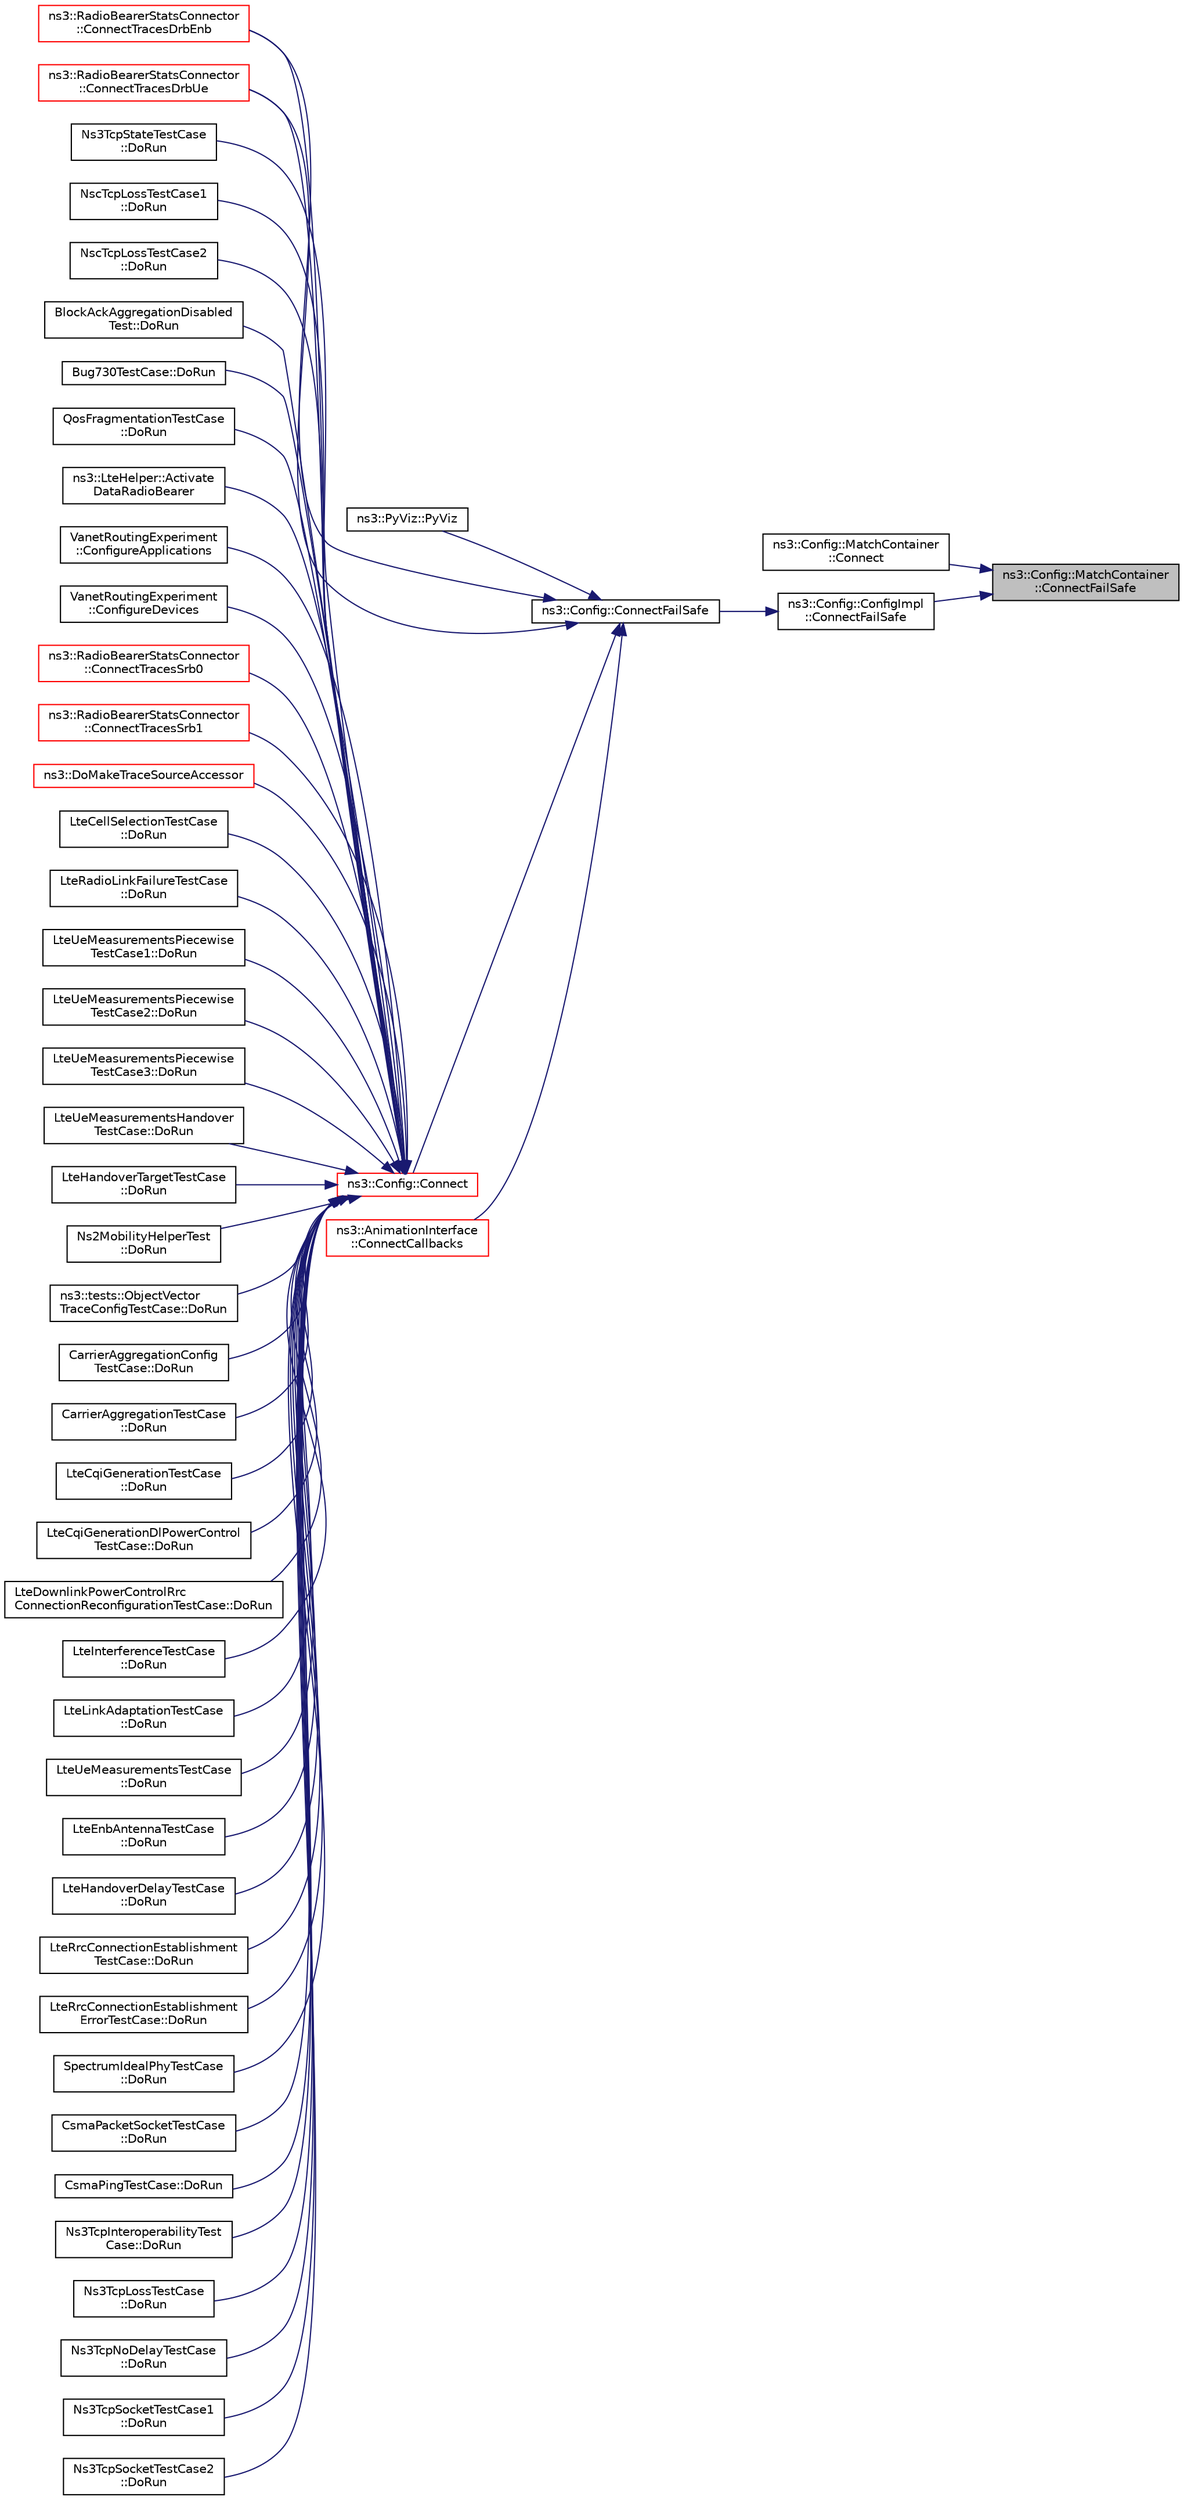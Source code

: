 digraph "ns3::Config::MatchContainer::ConnectFailSafe"
{
 // LATEX_PDF_SIZE
  edge [fontname="Helvetica",fontsize="10",labelfontname="Helvetica",labelfontsize="10"];
  node [fontname="Helvetica",fontsize="10",shape=record];
  rankdir="RL";
  Node1 [label="ns3::Config::MatchContainer\l::ConnectFailSafe",height=0.2,width=0.4,color="black", fillcolor="grey75", style="filled", fontcolor="black",tooltip="Connect the specified sink to all the objects stored in this container."];
  Node1 -> Node2 [dir="back",color="midnightblue",fontsize="10",style="solid",fontname="Helvetica"];
  Node2 [label="ns3::Config::MatchContainer\l::Connect",height=0.2,width=0.4,color="black", fillcolor="white", style="filled",URL="$classns3_1_1_config_1_1_match_container.html#a3faec88bf2938163282336eef46e21ee",tooltip=" "];
  Node1 -> Node3 [dir="back",color="midnightblue",fontsize="10",style="solid",fontname="Helvetica"];
  Node3 [label="ns3::Config::ConfigImpl\l::ConnectFailSafe",height=0.2,width=0.4,color="black", fillcolor="white", style="filled",URL="$classns3_1_1_config_1_1_config_impl.html#a5761c70117341e4ea296917bc095e6c0",tooltip="This function will attempt to find all trace sources which match the input path and will then connect..."];
  Node3 -> Node4 [dir="back",color="midnightblue",fontsize="10",style="solid",fontname="Helvetica"];
  Node4 [label="ns3::Config::ConnectFailSafe",height=0.2,width=0.4,color="black", fillcolor="white", style="filled",URL="$namespacens3_1_1_config.html#aad60d6903a15881b81e982ad5312114a",tooltip="This function will attempt to find all trace sources which match the input path and will then connect..."];
  Node4 -> Node5 [dir="back",color="midnightblue",fontsize="10",style="solid",fontname="Helvetica"];
  Node5 [label="ns3::PyViz::PyViz",height=0.2,width=0.4,color="black", fillcolor="white", style="filled",URL="$classns3_1_1_py_viz.html#ac8be400fd6c2f4054885d6b5a6015b81",tooltip=" "];
  Node4 -> Node6 [dir="back",color="midnightblue",fontsize="10",style="solid",fontname="Helvetica"];
  Node6 [label="ns3::Config::Connect",height=0.2,width=0.4,color="red", fillcolor="white", style="filled",URL="$group__config.html#ga4014f151241cd0939b6cb64409605736",tooltip=" "];
  Node6 -> Node7 [dir="back",color="midnightblue",fontsize="10",style="solid",fontname="Helvetica"];
  Node7 [label="ns3::LteHelper::Activate\lDataRadioBearer",height=0.2,width=0.4,color="black", fillcolor="white", style="filled",URL="$classns3_1_1_lte_helper.html#a93de068f676cc2ad235df74d23ecb54e",tooltip="Activate a Data Radio Bearer on a UE device (for LTE-only simulation)."];
  Node6 -> Node8 [dir="back",color="midnightblue",fontsize="10",style="solid",fontname="Helvetica"];
  Node8 [label="VanetRoutingExperiment\l::ConfigureApplications",height=0.2,width=0.4,color="black", fillcolor="white", style="filled",URL="$class_vanet_routing_experiment.html#ac9ec4394e60b165e355ddbe1eecc78fd",tooltip="Configure applications."];
  Node6 -> Node9 [dir="back",color="midnightblue",fontsize="10",style="solid",fontname="Helvetica"];
  Node9 [label="VanetRoutingExperiment\l::ConfigureDevices",height=0.2,width=0.4,color="black", fillcolor="white", style="filled",URL="$class_vanet_routing_experiment.html#a8a87095bf48ff559d8d4e82215ea996c",tooltip="Configure devices."];
  Node6 -> Node10 [dir="back",color="midnightblue",fontsize="10",style="solid",fontname="Helvetica"];
  Node10 [label="ns3::RadioBearerStatsConnector\l::ConnectTracesDrbEnb",height=0.2,width=0.4,color="red", fillcolor="white", style="filled",URL="$classns3_1_1_radio_bearer_stats_connector.html#a11712a16157f220f33b95e1c4f0aa952",tooltip="Connects DRB trace sources at eNB to RLC and PDCP calculators."];
  Node6 -> Node48 [dir="back",color="midnightblue",fontsize="10",style="solid",fontname="Helvetica"];
  Node48 [label="ns3::RadioBearerStatsConnector\l::ConnectTracesDrbUe",height=0.2,width=0.4,color="red", fillcolor="white", style="filled",URL="$classns3_1_1_radio_bearer_stats_connector.html#ac8e0bc40893582ac58be5df599ffb539",tooltip="Connects DRB trace sources at UE to RLC and PDCP calculators."];
  Node6 -> Node50 [dir="back",color="midnightblue",fontsize="10",style="solid",fontname="Helvetica"];
  Node50 [label="ns3::RadioBearerStatsConnector\l::ConnectTracesSrb0",height=0.2,width=0.4,color="red", fillcolor="white", style="filled",URL="$classns3_1_1_radio_bearer_stats_connector.html#a1f6fbe1bdc86f1a2e08403c0b72ba538",tooltip="Connects SRB0 trace sources at UE and eNB to RLC and PDCP calculators."];
  Node6 -> Node52 [dir="back",color="midnightblue",fontsize="10",style="solid",fontname="Helvetica"];
  Node52 [label="ns3::RadioBearerStatsConnector\l::ConnectTracesSrb1",height=0.2,width=0.4,color="red", fillcolor="white", style="filled",URL="$classns3_1_1_radio_bearer_stats_connector.html#a36eaa4656a7636f47d5023ead3574f76",tooltip="Connects SRB1 trace sources at UE and eNB to RLC and PDCP calculators."];
  Node6 -> Node54 [dir="back",color="midnightblue",fontsize="10",style="solid",fontname="Helvetica"];
  Node54 [label="ns3::DoMakeTraceSourceAccessor",height=0.2,width=0.4,color="red", fillcolor="white", style="filled",URL="$group__tracing.html#ga58e9c4db480094cef0bb8d87118146e5",tooltip="MakeTraceSourceAccessor() implementation."];
  Node6 -> Node196 [dir="back",color="midnightblue",fontsize="10",style="solid",fontname="Helvetica"];
  Node196 [label="LteCellSelectionTestCase\l::DoRun",height=0.2,width=0.4,color="black", fillcolor="white", style="filled",URL="$class_lte_cell_selection_test_case.html#a2ad9dadf26f7beb5d3ed1c6dfbcef90a",tooltip="Setup the simulation according to the configuration set by the class constructor, run it,..."];
  Node6 -> Node19 [dir="back",color="midnightblue",fontsize="10",style="solid",fontname="Helvetica"];
  Node19 [label="LteRadioLinkFailureTestCase\l::DoRun",height=0.2,width=0.4,color="black", fillcolor="white", style="filled",URL="$class_lte_radio_link_failure_test_case.html#ae7e2b1f96fbb5c77477c9b5b5905f347",tooltip="Setup the simulation according to the configuration set by the class constructor, run it,..."];
  Node6 -> Node197 [dir="back",color="midnightblue",fontsize="10",style="solid",fontname="Helvetica"];
  Node197 [label="LteUeMeasurementsPiecewise\lTestCase1::DoRun",height=0.2,width=0.4,color="black", fillcolor="white", style="filled",URL="$class_lte_ue_measurements_piecewise_test_case1.html#a76f2ad9d43e2fb22c37e4e8763296a5f",tooltip="Setup the simulation with the intended UE measurement reporting configuration, run it,..."];
  Node6 -> Node198 [dir="back",color="midnightblue",fontsize="10",style="solid",fontname="Helvetica"];
  Node198 [label="LteUeMeasurementsPiecewise\lTestCase2::DoRun",height=0.2,width=0.4,color="black", fillcolor="white", style="filled",URL="$class_lte_ue_measurements_piecewise_test_case2.html#aa3d0caf8f82d095e8c85434b294482b6",tooltip="Setup the simulation with the intended UE measurement reporting configuration, run it,..."];
  Node6 -> Node199 [dir="back",color="midnightblue",fontsize="10",style="solid",fontname="Helvetica"];
  Node199 [label="LteUeMeasurementsPiecewise\lTestCase3::DoRun",height=0.2,width=0.4,color="black", fillcolor="white", style="filled",URL="$class_lte_ue_measurements_piecewise_test_case3.html#a6bacaed252d2a27bff51d1a690d6c9ef",tooltip="Setup the simulation with the intended UE measurement reporting configuration, run it,..."];
  Node6 -> Node200 [dir="back",color="midnightblue",fontsize="10",style="solid",fontname="Helvetica"];
  Node200 [label="LteUeMeasurementsHandover\lTestCase::DoRun",height=0.2,width=0.4,color="black", fillcolor="white", style="filled",URL="$class_lte_ue_measurements_handover_test_case.html#ae81c492f54cd25f174b26310458a7e5f",tooltip="Setup the simulation with the intended UE measurement reporting configuration, run it,..."];
  Node6 -> Node201 [dir="back",color="midnightblue",fontsize="10",style="solid",fontname="Helvetica"];
  Node201 [label="LteHandoverTargetTestCase\l::DoRun",height=0.2,width=0.4,color="black", fillcolor="white", style="filled",URL="$class_lte_handover_target_test_case.html#adc2ffaf5e89accdbf70756ad9a92ce2c",tooltip="Run a simulation of a micro-cell network using the parameters provided to the constructor function."];
  Node6 -> Node202 [dir="back",color="midnightblue",fontsize="10",style="solid",fontname="Helvetica"];
  Node202 [label="Ns2MobilityHelperTest\l::DoRun",height=0.2,width=0.4,color="black", fillcolor="white", style="filled",URL="$class_ns2_mobility_helper_test.html#aa79cdb96d0a0882645114e6a088e8d60",tooltip="Go."];
  Node6 -> Node203 [dir="back",color="midnightblue",fontsize="10",style="solid",fontname="Helvetica"];
  Node203 [label="ns3::tests::ObjectVector\lTraceConfigTestCase::DoRun",height=0.2,width=0.4,color="black", fillcolor="white", style="filled",URL="$classns3_1_1tests_1_1_object_vector_trace_config_test_case.html#a85bc0b64676a074916073f9859b20f75",tooltip="Implementation to actually run this TestCase."];
  Node6 -> Node204 [dir="back",color="midnightblue",fontsize="10",style="solid",fontname="Helvetica"];
  Node204 [label="CarrierAggregationConfig\lTestCase::DoRun",height=0.2,width=0.4,color="black", fillcolor="white", style="filled",URL="$class_carrier_aggregation_config_test_case.html#a5bfcc4f06b1d52f4d9ca12481a1fe09c",tooltip="Implementation to actually run this TestCase."];
  Node6 -> Node20 [dir="back",color="midnightblue",fontsize="10",style="solid",fontname="Helvetica"];
  Node20 [label="CarrierAggregationTestCase\l::DoRun",height=0.2,width=0.4,color="black", fillcolor="white", style="filled",URL="$class_carrier_aggregation_test_case.html#a20f3e28f3a6dd2919e51e508b78afa59",tooltip="Implementation to actually run this TestCase."];
  Node6 -> Node205 [dir="back",color="midnightblue",fontsize="10",style="solid",fontname="Helvetica"];
  Node205 [label="LteCqiGenerationTestCase\l::DoRun",height=0.2,width=0.4,color="black", fillcolor="white", style="filled",URL="$class_lte_cqi_generation_test_case.html#a263a0f3670c23e42ed3feb7d353bdd09",tooltip="Implementation to actually run this TestCase."];
  Node6 -> Node206 [dir="back",color="midnightblue",fontsize="10",style="solid",fontname="Helvetica"];
  Node206 [label="LteCqiGenerationDlPowerControl\lTestCase::DoRun",height=0.2,width=0.4,color="black", fillcolor="white", style="filled",URL="$class_lte_cqi_generation_dl_power_control_test_case.html#a8a6ba5e52123fc8ed0deb9014a8b0591",tooltip="Implementation to actually run this TestCase."];
  Node6 -> Node207 [dir="back",color="midnightblue",fontsize="10",style="solid",fontname="Helvetica"];
  Node207 [label="LteDownlinkPowerControlRrc\lConnectionReconfigurationTestCase::DoRun",height=0.2,width=0.4,color="black", fillcolor="white", style="filled",URL="$class_lte_downlink_power_control_rrc_connection_reconfiguration_test_case.html#a3f7be434747a85c448ade6fc4500d552",tooltip="Implementation to actually run this TestCase."];
  Node6 -> Node208 [dir="back",color="midnightblue",fontsize="10",style="solid",fontname="Helvetica"];
  Node208 [label="LteInterferenceTestCase\l::DoRun",height=0.2,width=0.4,color="black", fillcolor="white", style="filled",URL="$class_lte_interference_test_case.html#adc059d120a4d9effd2ca5f6fecaae31a",tooltip="Implementation to actually run this TestCase."];
  Node6 -> Node32 [dir="back",color="midnightblue",fontsize="10",style="solid",fontname="Helvetica"];
  Node32 [label="LteLinkAdaptationTestCase\l::DoRun",height=0.2,width=0.4,color="black", fillcolor="white", style="filled",URL="$class_lte_link_adaptation_test_case.html#a2310163be7e860827f18fce7fd100649",tooltip="Implementation to actually run this TestCase."];
  Node6 -> Node209 [dir="back",color="midnightblue",fontsize="10",style="solid",fontname="Helvetica"];
  Node209 [label="LteUeMeasurementsTestCase\l::DoRun",height=0.2,width=0.4,color="black", fillcolor="white", style="filled",URL="$class_lte_ue_measurements_test_case.html#a6ead76e605e0d03f6e9ea74b6bf608aa",tooltip="Implementation to actually run this TestCase."];
  Node6 -> Node210 [dir="back",color="midnightblue",fontsize="10",style="solid",fontname="Helvetica"];
  Node210 [label="LteEnbAntennaTestCase\l::DoRun",height=0.2,width=0.4,color="black", fillcolor="white", style="filled",URL="$class_lte_enb_antenna_test_case.html#a6120b567186fa3218fdaa1712399079e",tooltip="Implementation to actually run this TestCase."];
  Node6 -> Node211 [dir="back",color="midnightblue",fontsize="10",style="solid",fontname="Helvetica"];
  Node211 [label="LteHandoverDelayTestCase\l::DoRun",height=0.2,width=0.4,color="black", fillcolor="white", style="filled",URL="$class_lte_handover_delay_test_case.html#a2e5214b6dd2249de91ba0aa326b8c97d",tooltip="Implementation to actually run this TestCase."];
  Node6 -> Node212 [dir="back",color="midnightblue",fontsize="10",style="solid",fontname="Helvetica"];
  Node212 [label="LteRrcConnectionEstablishment\lTestCase::DoRun",height=0.2,width=0.4,color="black", fillcolor="white", style="filled",URL="$class_lte_rrc_connection_establishment_test_case.html#a2c32cab9b29852f42c4ad1e7b68068b2",tooltip="Implementation to actually run this TestCase."];
  Node6 -> Node213 [dir="back",color="midnightblue",fontsize="10",style="solid",fontname="Helvetica"];
  Node213 [label="LteRrcConnectionEstablishment\lErrorTestCase::DoRun",height=0.2,width=0.4,color="black", fillcolor="white", style="filled",URL="$class_lte_rrc_connection_establishment_error_test_case.html#adaffd410f878c9af5d8d4df0db31eeee",tooltip="Implementation to actually run this TestCase."];
  Node6 -> Node214 [dir="back",color="midnightblue",fontsize="10",style="solid",fontname="Helvetica"];
  Node214 [label="SpectrumIdealPhyTestCase\l::DoRun",height=0.2,width=0.4,color="black", fillcolor="white", style="filled",URL="$class_spectrum_ideal_phy_test_case.html#a25d1032a0b2d93dc10302aeae4b8338b",tooltip="Implementation to actually run this TestCase."];
  Node6 -> Node215 [dir="back",color="midnightblue",fontsize="10",style="solid",fontname="Helvetica"];
  Node215 [label="CsmaPacketSocketTestCase\l::DoRun",height=0.2,width=0.4,color="black", fillcolor="white", style="filled",URL="$class_csma_packet_socket_test_case.html#a384d3d4dbc79ff809f5104e344ef6da5",tooltip="Implementation to actually run this TestCase."];
  Node6 -> Node216 [dir="back",color="midnightblue",fontsize="10",style="solid",fontname="Helvetica"];
  Node216 [label="CsmaPingTestCase::DoRun",height=0.2,width=0.4,color="black", fillcolor="white", style="filled",URL="$class_csma_ping_test_case.html#a975ad130eac1dcf501124552e1bc4e2c",tooltip="Implementation to actually run this TestCase."];
  Node6 -> Node217 [dir="back",color="midnightblue",fontsize="10",style="solid",fontname="Helvetica"];
  Node217 [label="Ns3TcpInteroperabilityTest\lCase::DoRun",height=0.2,width=0.4,color="black", fillcolor="white", style="filled",URL="$class_ns3_tcp_interoperability_test_case.html#a7d5f4739d69bd8ba54b091dd83da6d4a",tooltip="Implementation to actually run this TestCase."];
  Node6 -> Node218 [dir="back",color="midnightblue",fontsize="10",style="solid",fontname="Helvetica"];
  Node218 [label="Ns3TcpLossTestCase\l::DoRun",height=0.2,width=0.4,color="black", fillcolor="white", style="filled",URL="$class_ns3_tcp_loss_test_case.html#aa6494c8b5df42627efd9625374b2eeeb",tooltip="Implementation to actually run this TestCase."];
  Node6 -> Node219 [dir="back",color="midnightblue",fontsize="10",style="solid",fontname="Helvetica"];
  Node219 [label="Ns3TcpNoDelayTestCase\l::DoRun",height=0.2,width=0.4,color="black", fillcolor="white", style="filled",URL="$class_ns3_tcp_no_delay_test_case.html#abfdf89fdc70c1f4b66390d31fcc6013b",tooltip="Implementation to actually run this TestCase."];
  Node6 -> Node220 [dir="back",color="midnightblue",fontsize="10",style="solid",fontname="Helvetica"];
  Node220 [label="Ns3TcpSocketTestCase1\l::DoRun",height=0.2,width=0.4,color="black", fillcolor="white", style="filled",URL="$class_ns3_tcp_socket_test_case1.html#a99214a78a94b82f5da1dd08243935415",tooltip="Implementation to actually run this TestCase."];
  Node6 -> Node221 [dir="back",color="midnightblue",fontsize="10",style="solid",fontname="Helvetica"];
  Node221 [label="Ns3TcpSocketTestCase2\l::DoRun",height=0.2,width=0.4,color="black", fillcolor="white", style="filled",URL="$class_ns3_tcp_socket_test_case2.html#a5af09b49ff61fd2b62cfd9bbff792541",tooltip="Implementation to actually run this TestCase."];
  Node6 -> Node222 [dir="back",color="midnightblue",fontsize="10",style="solid",fontname="Helvetica"];
  Node222 [label="Ns3TcpStateTestCase\l::DoRun",height=0.2,width=0.4,color="black", fillcolor="white", style="filled",URL="$class_ns3_tcp_state_test_case.html#a62dd7855d89e540bf08e8ac2e9febf9f",tooltip="Implementation to actually run this TestCase."];
  Node6 -> Node223 [dir="back",color="midnightblue",fontsize="10",style="solid",fontname="Helvetica"];
  Node223 [label="NscTcpLossTestCase1\l::DoRun",height=0.2,width=0.4,color="black", fillcolor="white", style="filled",URL="$class_nsc_tcp_loss_test_case1.html#ab2e9a06924e6dffa3f335d64c54e2a0e",tooltip="Implementation to actually run this TestCase."];
  Node6 -> Node224 [dir="back",color="midnightblue",fontsize="10",style="solid",fontname="Helvetica"];
  Node224 [label="NscTcpLossTestCase2\l::DoRun",height=0.2,width=0.4,color="black", fillcolor="white", style="filled",URL="$class_nsc_tcp_loss_test_case2.html#ad364f063ed7754e73344898da12a442f",tooltip="Implementation to actually run this TestCase."];
  Node6 -> Node225 [dir="back",color="midnightblue",fontsize="10",style="solid",fontname="Helvetica"];
  Node225 [label="BlockAckAggregationDisabled\lTest::DoRun",height=0.2,width=0.4,color="black", fillcolor="white", style="filled",URL="$class_block_ack_aggregation_disabled_test.html#a8c9854ea317152d3c6bc9b83f981a21c",tooltip="Implementation to actually run this TestCase."];
  Node6 -> Node226 [dir="back",color="midnightblue",fontsize="10",style="solid",fontname="Helvetica"];
  Node226 [label="Bug730TestCase::DoRun",height=0.2,width=0.4,color="black", fillcolor="white", style="filled",URL="$class_bug730_test_case.html#a9c8853ac24b9200f16c7993ec8df8eda",tooltip="Implementation to actually run this TestCase."];
  Node6 -> Node227 [dir="back",color="midnightblue",fontsize="10",style="solid",fontname="Helvetica"];
  Node227 [label="QosFragmentationTestCase\l::DoRun",height=0.2,width=0.4,color="black", fillcolor="white", style="filled",URL="$class_qos_fragmentation_test_case.html#a2478d61cab2625769f26555d4dcb420b",tooltip="Implementation to actually run this TestCase."];
  Node4 -> Node278 [dir="back",color="midnightblue",fontsize="10",style="solid",fontname="Helvetica"];
  Node278 [label="ns3::AnimationInterface\l::ConnectCallbacks",height=0.2,width=0.4,color="red", fillcolor="white", style="filled",URL="$classns3_1_1_animation_interface.html#a3475aa338984f2024403caa04c146027",tooltip="Connect callbacks function."];
  Node4 -> Node10 [dir="back",color="midnightblue",fontsize="10",style="solid",fontname="Helvetica"];
  Node4 -> Node48 [dir="back",color="midnightblue",fontsize="10",style="solid",fontname="Helvetica"];
}
